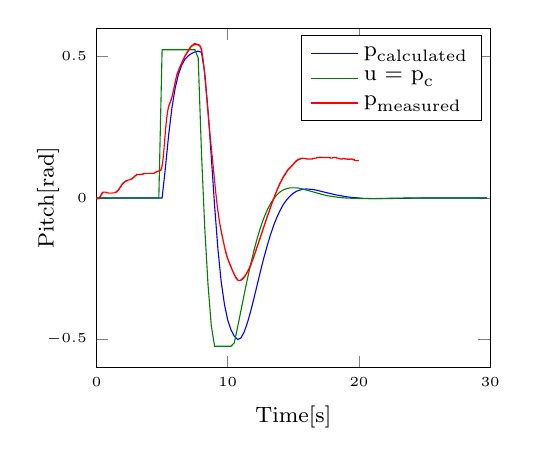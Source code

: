 % This file was created by matlab2tikz.
%
%The latest updates can be retrieved from
%  http://www.mathworks.com/matlabcentral/fileexchange/22022-matlab2tikz-matlab2tikz
%where you can also make suggestions and rate matlab2tikz.
%
\begin{tikzpicture}

\begin{axis}[%
width = 5cm,
at={(0.758in,0.488in)},
scale only axis,
xmin=0,
xmax=30,
xlabel={\footnotesize{Time[s]}},
ymin=-0.6,
ymax=0.6,
ylabel={\footnotesize{Pitch[rad]}},
ylabel shift = -0.4cm,
axis background/.style={fill=white},
ticklabel style = {font=\tiny},
legend style={legend cell align=left, align=left, draw=black, font = \footnotesize}
]
\addplot [color=blue]
  table[row sep=crcr]{%
0	0\\
5	0\\
5.25	0.106\\
5.5	0.223\\
5.75	0.319\\
6	0.389\\
6.25	0.438\\
6.5	0.47\\
6.75	0.491\\
7	0.503\\
7.25	0.511\\
7.5	0.516\\
7.75	0.519\\
8	0.515\\
8.25	0.442\\
8.5	0.309\\
8.75	0.144\\
9	-0.027\\
9.25	-0.179\\
9.5	-0.295\\
9.75	-0.376\\
10	-0.431\\
10.25	-0.466\\
10.5	-0.488\\
10.75	-0.5\\
11	-0.495\\
11.25	-0.474\\
11.5	-0.441\\
11.75	-0.4\\
12	-0.354\\
12.5	-0.258\\
12.75	-0.212\\
13	-0.17\\
13.25	-0.131\\
13.5	-0.097\\
13.75	-0.068\\
14	-0.043\\
14.25	-0.022\\
14.5	-0.006\\
14.75	0.007\\
15	0.017\\
15.25	0.024\\
15.5	0.028\\
15.75	0.031\\
16	0.032\\
16.25	0.031\\
16.5	0.03\\
16.75	0.028\\
17.25	0.022\\
18.25	0.011\\
18.75	0.007\\
19.25	0.003\\
19.75	0.001\\
20.25	-0.001\\
21	-0.002\\
22	-0.002\\
25	0\\
29.75	0\\
};
\addlegendentry{$\text{p}_{\text{calculated}}$}

\addplot [color=black!50!green]
  table[row sep=crcr]{%
0	0\\
4.75	0\\
5	0.524\\
7.5	0.524\\
7.75	0.495\\
8	0.16\\
8.25	-0.106\\
8.5	-0.307\\
8.75	-0.452\\
9	-0.524\\
10.25	-0.524\\
10.5	-0.512\\
10.75	-0.457\\
11.25	-0.342\\
11.5	-0.286\\
11.75	-0.234\\
12	-0.185\\
12.25	-0.142\\
12.5	-0.104\\
12.75	-0.071\\
13	-0.043\\
13.25	-0.021\\
13.5	-0.003\\
13.75	0.011\\
14	0.022\\
14.25	0.029\\
14.5	0.033\\
14.75	0.036\\
15	0.036\\
15.25	0.036\\
15.5	0.034\\
15.75	0.031\\
16.25	0.025\\
17	0.015\\
17.5	0.009\\
18	0.005\\
18.5	0.002\\
19	-0.0\\
19.5	-0.001\\
20.25	-0.002\\
21.25	-0.002\\
23.5	-8.391e-05\\
26.25	0\\
29.75	0\\
};
\addlegendentry{$\text{u = p}_{\text{c}}$}

\addplot [color=red]
  table[row sep=crcr]{%
0	0\\
0.01	0\\
0.012	-0.002\\
0.058	-0.002\\
0.06	-0.003\\
0.128	-0.003\\
0.13	-0.002\\
0.19	-0.002\\
0.192	0\\
0.226	0\\
0.228	0.002\\
0.246	0.002\\
0.248	0.003\\
0.266	0.003\\
0.268	0.005\\
0.294	0.005\\
0.296	0.006\\
0.308	0.006\\
0.31	0.008\\
0.324	0.008\\
0.326	0.009\\
0.34	0.009\\
0.342	0.011\\
0.356	0.011\\
0.358	0.012\\
0.362	0.012\\
0.364	0.011\\
0.366	0.011\\
0.368	0.012\\
0.382	0.012\\
0.384	0.014\\
0.396	0.014\\
0.398	0.015\\
0.412	0.015\\
0.414	0.017\\
0.416	0.017\\
0.418	0.015\\
0.424	0.015\\
0.426	0.017\\
0.438	0.017\\
0.44	0.018\\
0.446	0.018\\
0.448	0.017\\
0.45	0.017\\
0.452	0.018\\
0.466	0.018\\
0.468	0.02\\
0.474	0.02\\
0.476	0.018\\
0.478	0.018\\
0.48	0.02\\
0.482	0.02\\
0.484	0.021\\
0.486	0.021\\
0.488	0.02\\
0.494	0.02\\
0.496	0.021\\
0.5	0.021\\
0.502	0.02\\
0.508	0.02\\
0.51	0.021\\
0.518	0.021\\
0.52	0.02\\
0.522	0.021\\
0.71	0.021\\
0.712	0.02\\
0.78	0.02\\
0.782	0.018\\
0.916	0.018\\
0.918	0.017\\
1.19	0.017\\
1.192	0.018\\
1.396	0.018\\
1.398	0.02\\
1.472	0.02\\
1.474	0.021\\
1.524	0.021\\
1.526	0.023\\
1.58	0.023\\
1.582	0.025\\
1.608	0.025\\
1.61	0.026\\
1.642	0.026\\
1.644	0.028\\
1.666	0.028\\
1.668	0.029\\
1.69	0.029\\
1.692	0.031\\
1.714	0.031\\
1.716	0.032\\
1.738	0.032\\
1.74	0.034\\
1.76	0.034\\
1.762	0.035\\
1.782	0.035\\
1.784	0.037\\
1.804	0.037\\
1.806	0.038\\
1.824	0.038\\
1.826	0.04\\
1.846	0.04\\
1.848	0.041\\
1.866	0.041\\
1.868	0.043\\
1.888	0.043\\
1.89	0.044\\
1.91	0.044\\
1.912	0.046\\
1.936	0.046\\
1.938	0.048\\
1.962	0.048\\
1.964	0.049\\
1.986	0.049\\
1.988	0.051\\
2.012	0.051\\
2.014	0.052\\
2.048	0.052\\
2.05	0.054\\
2.082	0.054\\
2.084	0.055\\
2.128	0.055\\
2.13	0.057\\
2.166	0.057\\
2.168	0.058\\
2.224	0.058\\
2.226	0.06\\
2.276	0.06\\
2.278	0.061\\
2.354	0.061\\
2.356	0.063\\
2.446	0.063\\
2.448	0.064\\
2.548	0.064\\
2.55	0.066\\
2.628	0.066\\
2.63	0.067\\
2.698	0.067\\
2.7	0.069\\
2.746	0.069\\
2.748	0.071\\
2.79	0.071\\
2.792	0.072\\
2.832	0.072\\
2.834	0.074\\
2.864	0.074\\
2.866	0.075\\
2.896	0.075\\
2.898	0.077\\
2.93	0.077\\
2.932	0.078\\
2.97	0.078\\
2.972	0.08\\
3.012	0.08\\
3.014	0.081\\
3.056	0.081\\
3.058	0.083\\
3.356	0.083\\
3.358	0.084\\
3.554	0.084\\
3.556	0.086\\
3.668	0.086\\
3.67	0.087\\
4.386	0.087\\
4.388	0.089\\
4.472	0.089\\
4.474	0.091\\
4.53	0.091\\
4.532	0.092\\
4.588	0.092\\
4.59	0.094\\
4.652	0.094\\
4.654	0.095\\
4.77	0.095\\
4.772	0.097\\
4.874	0.097\\
4.876	0.098\\
4.902	0.098\\
4.904	0.1\\
4.916	0.1\\
4.918	0.101\\
4.93	0.101\\
4.932	0.103\\
4.944	0.103\\
4.946	0.104\\
4.954	0.104\\
4.956	0.106\\
4.964	0.106\\
4.966	0.107\\
4.974	0.107\\
4.976	0.109\\
4.978	0.109\\
4.98	0.11\\
4.988	0.11\\
4.992	0.114\\
5	0.114\\
5.002	0.115\\
5.004	0.115\\
5.006	0.117\\
5.012	0.117\\
5.016	0.12\\
5.022	0.12\\
5.024	0.121\\
5.026	0.121\\
5.028	0.123\\
5.03	0.123\\
5.032	0.124\\
5.036	0.124\\
5.038	0.126\\
5.04	0.126\\
5.042	0.127\\
5.044	0.127\\
5.046	0.129\\
5.048	0.129\\
5.05	0.13\\
5.052	0.13\\
5.054	0.132\\
5.056	0.132\\
5.058	0.133\\
5.06	0.133\\
5.062	0.135\\
5.064	0.135\\
5.066	0.137\\
5.068	0.137\\
5.07	0.138\\
5.072	0.138\\
5.076	0.141\\
5.078	0.141\\
5.08	0.143\\
5.082	0.143\\
5.084	0.144\\
5.086	0.144\\
5.09	0.147\\
5.092	0.147\\
5.094	0.149\\
5.096	0.149\\
5.1	0.152\\
5.102	0.152\\
5.106	0.155\\
5.108	0.155\\
5.112	0.158\\
5.114	0.158\\
5.116	0.16\\
5.118	0.16\\
5.122	0.163\\
5.124	0.163\\
5.13	0.167\\
5.132	0.167\\
5.138	0.172\\
5.14	0.172\\
5.142	0.173\\
5.144	0.173\\
5.152	0.179\\
5.154	0.179\\
5.156	0.181\\
5.158	0.181\\
5.166	0.187\\
5.168	0.187\\
5.17	0.189\\
5.172	0.189\\
5.18	0.195\\
5.182	0.195\\
5.19	0.201\\
5.194	0.201\\
5.204	0.209\\
5.206	0.209\\
5.212	0.213\\
5.214	0.213\\
5.218	0.216\\
5.22	0.216\\
5.228	0.222\\
5.23	0.222\\
5.232	0.224\\
5.234	0.224\\
5.242	0.23\\
5.244	0.23\\
5.248	0.233\\
5.25	0.233\\
5.254	0.236\\
5.256	0.236\\
5.264	0.242\\
5.266	0.242\\
5.268	0.244\\
5.27	0.244\\
5.278	0.25\\
5.282	0.25\\
5.29	0.256\\
5.296	0.256\\
5.298	0.258\\
5.3	0.261\\
5.302	0.262\\
5.308	0.262\\
5.316	0.268\\
5.32	0.268\\
5.326	0.273\\
5.332	0.273\\
5.34	0.279\\
5.346	0.279\\
5.352	0.284\\
5.358	0.284\\
5.364	0.288\\
5.37	0.288\\
5.376	0.293\\
5.378	0.293\\
5.38	0.291\\
5.388	0.298\\
5.39	0.296\\
5.394	0.296\\
5.4	0.301\\
5.402	0.301\\
5.404	0.299\\
5.406	0.299\\
5.408	0.301\\
5.41	0.304\\
5.412	0.304\\
5.414	0.305\\
5.416	0.304\\
5.418	0.304\\
5.424	0.308\\
5.426	0.308\\
5.428	0.307\\
5.43	0.307\\
5.436	0.311\\
5.438	0.311\\
5.44	0.31\\
5.442	0.31\\
5.446	0.313\\
5.448	0.313\\
5.45	0.314\\
5.452	0.313\\
5.456	0.313\\
5.46	0.316\\
5.468	0.316\\
5.472	0.319\\
5.476	0.319\\
5.478	0.318\\
5.48	0.318\\
5.486	0.322\\
5.488	0.321\\
5.494	0.321\\
5.498	0.324\\
5.5	0.324\\
5.502	0.322\\
5.504	0.322\\
5.506	0.324\\
5.508	0.324\\
5.51	0.325\\
5.514	0.325\\
5.516	0.324\\
5.518	0.325\\
5.52	0.325\\
5.522	0.327\\
5.53	0.327\\
5.532	0.328\\
5.542	0.328\\
5.544	0.33\\
5.554	0.33\\
5.556	0.331\\
5.566	0.331\\
5.568	0.333\\
5.578	0.333\\
5.58	0.334\\
5.59	0.334\\
5.592	0.336\\
5.602	0.336\\
5.604	0.337\\
5.616	0.337\\
5.618	0.339\\
5.628	0.339\\
5.63	0.341\\
5.642	0.341\\
5.644	0.342\\
5.654	0.342\\
5.656	0.344\\
5.666	0.344\\
5.668	0.345\\
5.676	0.345\\
5.678	0.347\\
5.688	0.347\\
5.69	0.348\\
5.7	0.348\\
5.702	0.35\\
5.712	0.35\\
5.714	0.351\\
5.722	0.351\\
5.724	0.353\\
5.73	0.353\\
5.732	0.354\\
5.738	0.354\\
5.74	0.356\\
5.748	0.356\\
5.75	0.357\\
5.758	0.357\\
5.76	0.359\\
5.766	0.359\\
5.768	0.36\\
5.774	0.36\\
5.776	0.362\\
5.784	0.362\\
5.786	0.364\\
5.79	0.364\\
5.792	0.365\\
5.798	0.365\\
5.8	0.367\\
5.806	0.367\\
5.808	0.368\\
5.816	0.368\\
5.818	0.37\\
5.82	0.37\\
5.822	0.371\\
5.83	0.371\\
5.832	0.373\\
5.834	0.373\\
5.836	0.374\\
5.844	0.374\\
5.846	0.376\\
5.85	0.376\\
5.852	0.377\\
5.858	0.377\\
5.86	0.379\\
5.864	0.379\\
5.866	0.38\\
5.872	0.38\\
5.874	0.382\\
5.878	0.382\\
5.88	0.383\\
5.886	0.383\\
5.888	0.385\\
5.892	0.385\\
5.894	0.387\\
5.9	0.387\\
5.902	0.388\\
5.906	0.388\\
5.908	0.39\\
5.914	0.39\\
5.916	0.391\\
5.918	0.391\\
5.92	0.393\\
5.928	0.393\\
5.93	0.394\\
5.932	0.394\\
5.934	0.396\\
5.94	0.396\\
5.942	0.397\\
5.948	0.397\\
5.95	0.399\\
5.954	0.399\\
5.956	0.4\\
5.96	0.4\\
5.962	0.402\\
5.968	0.402\\
5.97	0.403\\
5.974	0.403\\
5.976	0.405\\
5.982	0.405\\
5.984	0.407\\
5.988	0.407\\
5.99	0.408\\
5.996	0.408\\
5.998	0.41\\
6.002	0.41\\
6.004	0.411\\
6.01	0.411\\
6.012	0.413\\
6.016	0.413\\
6.018	0.414\\
6.024	0.414\\
6.026	0.416\\
6.032	0.416\\
6.034	0.417\\
6.04	0.417\\
6.042	0.419\\
6.046	0.419\\
6.048	0.42\\
6.054	0.42\\
6.056	0.422\\
6.062	0.422\\
6.064	0.423\\
6.07	0.423\\
6.072	0.425\\
6.078	0.425\\
6.08	0.426\\
6.086	0.426\\
6.088	0.428\\
6.096	0.428\\
6.098	0.43\\
6.104	0.43\\
6.106	0.431\\
6.114	0.431\\
6.116	0.433\\
6.122	0.433\\
6.124	0.434\\
6.132	0.434\\
6.134	0.436\\
6.142	0.436\\
6.144	0.437\\
6.152	0.437\\
6.154	0.439\\
6.162	0.439\\
6.164	0.44\\
6.172	0.44\\
6.174	0.442\\
6.184	0.442\\
6.186	0.443\\
6.194	0.443\\
6.196	0.445\\
6.206	0.445\\
6.208	0.446\\
6.218	0.446\\
6.22	0.448\\
6.23	0.448\\
6.232	0.449\\
6.244	0.449\\
6.246	0.451\\
6.258	0.451\\
6.26	0.453\\
6.27	0.453\\
6.272	0.454\\
6.284	0.454\\
6.286	0.456\\
6.298	0.456\\
6.3	0.457\\
6.312	0.457\\
6.314	0.459\\
6.324	0.459\\
6.326	0.46\\
6.34	0.46\\
6.342	0.462\\
6.354	0.462\\
6.356	0.463\\
6.374	0.463\\
6.376	0.465\\
6.386	0.465\\
6.388	0.466\\
6.4	0.466\\
6.402	0.468\\
6.414	0.468\\
6.416	0.469\\
6.428	0.469\\
6.43	0.471\\
6.442	0.471\\
6.444	0.472\\
6.464	0.472\\
6.466	0.474\\
6.476	0.474\\
6.478	0.476\\
6.49	0.476\\
6.492	0.477\\
6.502	0.477\\
6.504	0.479\\
6.516	0.479\\
6.518	0.48\\
6.53	0.48\\
6.532	0.482\\
6.536	0.482\\
6.538	0.48\\
6.54	0.482\\
6.552	0.482\\
6.554	0.483\\
6.566	0.483\\
6.568	0.485\\
6.578	0.485\\
6.58	0.486\\
6.592	0.486\\
6.594	0.488\\
6.614	0.488\\
6.616	0.489\\
6.626	0.489\\
6.628	0.491\\
6.64	0.491\\
6.642	0.492\\
6.654	0.492\\
6.656	0.494\\
6.672	0.494\\
6.674	0.495\\
6.688	0.495\\
6.69	0.497\\
6.704	0.497\\
6.706	0.499\\
6.722	0.499\\
6.724	0.5\\
6.738	0.5\\
6.74	0.502\\
6.76	0.502\\
6.762	0.503\\
6.774	0.503\\
6.776	0.505\\
6.79	0.505\\
6.792	0.506\\
6.794	0.506\\
6.796	0.505\\
6.798	0.505\\
6.8	0.506\\
6.812	0.506\\
6.814	0.508\\
6.826	0.508\\
6.828	0.509\\
6.83	0.509\\
6.832	0.508\\
6.836	0.508\\
6.838	0.509\\
6.85	0.509\\
6.852	0.511\\
6.858	0.511\\
6.86	0.509\\
6.862	0.511\\
6.864	0.511\\
6.866	0.512\\
6.868	0.512\\
6.87	0.511\\
6.874	0.511\\
6.876	0.512\\
6.888	0.512\\
6.89	0.514\\
6.894	0.514\\
6.896	0.512\\
6.898	0.512\\
6.9	0.514\\
6.912	0.514\\
6.914	0.515\\
6.926	0.515\\
6.928	0.517\\
6.93	0.517\\
6.932	0.515\\
6.936	0.515\\
6.938	0.517\\
6.95	0.517\\
6.952	0.518\\
6.958	0.518\\
6.96	0.517\\
6.962	0.518\\
6.966	0.518\\
6.968	0.52\\
6.97	0.518\\
6.974	0.518\\
6.976	0.52\\
6.988	0.52\\
6.99	0.522\\
6.994	0.522\\
6.996	0.52\\
6.998	0.52\\
7	0.522\\
7.012	0.522\\
7.014	0.523\\
7.026	0.523\\
7.028	0.525\\
7.03	0.525\\
7.032	0.523\\
7.036	0.523\\
7.038	0.525\\
7.052	0.525\\
7.054	0.526\\
7.056	0.526\\
7.058	0.525\\
7.06	0.525\\
7.062	0.526\\
7.074	0.526\\
7.076	0.528\\
7.1	0.528\\
7.102	0.529\\
7.116	0.529\\
7.118	0.531\\
7.12	0.529\\
7.124	0.529\\
7.126	0.531\\
7.148	0.531\\
7.15	0.532\\
7.174	0.532\\
7.176	0.534\\
7.2	0.534\\
7.202	0.535\\
7.23	0.535\\
7.232	0.537\\
7.268	0.537\\
7.27	0.538\\
7.294	0.538\\
7.296	0.54\\
7.298	0.54\\
7.3	0.538\\
7.304	0.538\\
7.306	0.54\\
7.332	0.54\\
7.334	0.541\\
7.336	0.54\\
7.342	0.54\\
7.344	0.541\\
7.348	0.541\\
7.35	0.54\\
7.354	0.54\\
7.356	0.541\\
7.362	0.541\\
7.364	0.54\\
7.366	0.541\\
7.38	0.541\\
7.382	0.543\\
7.384	0.543\\
7.386	0.541\\
7.392	0.541\\
7.394	0.543\\
7.398	0.543\\
7.4	0.541\\
7.404	0.541\\
7.406	0.543\\
7.41	0.543\\
7.412	0.541\\
7.416	0.541\\
7.418	0.543\\
7.422	0.543\\
7.424	0.541\\
7.428	0.541\\
7.43	0.543\\
7.436	0.543\\
7.438	0.541\\
7.44	0.541\\
7.444	0.545\\
7.446	0.545\\
7.45	0.541\\
7.452	0.541\\
7.456	0.545\\
7.458	0.545\\
7.462	0.541\\
7.464	0.541\\
7.468	0.545\\
7.47	0.545\\
7.474	0.541\\
7.476	0.541\\
7.48	0.545\\
7.482	0.545\\
7.484	0.543\\
7.486	0.543\\
7.488	0.541\\
7.492	0.545\\
7.496	0.545\\
7.498	0.543\\
7.502	0.543\\
7.504	0.545\\
7.508	0.545\\
7.51	0.543\\
7.514	0.543\\
7.516	0.545\\
7.52	0.545\\
7.522	0.543\\
7.526	0.543\\
7.528	0.545\\
7.532	0.545\\
7.534	0.543\\
7.538	0.543\\
7.54	0.545\\
7.544	0.545\\
7.546	0.543\\
7.552	0.543\\
7.554	0.545\\
7.556	0.545\\
7.558	0.543\\
7.564	0.543\\
7.566	0.545\\
7.568	0.545\\
7.57	0.543\\
7.576	0.543\\
7.578	0.545\\
7.58	0.545\\
7.582	0.543\\
7.588	0.543\\
7.59	0.545\\
7.592	0.543\\
7.646	0.543\\
7.648	0.545\\
7.65	0.543\\
7.658	0.543\\
7.66	0.545\\
7.662	0.543\\
7.67	0.543\\
7.672	0.545\\
7.674	0.543\\
7.676	0.543\\
7.678	0.541\\
7.68	0.543\\
7.682	0.543\\
7.684	0.545\\
7.688	0.541\\
7.69	0.541\\
7.692	0.543\\
7.694	0.543\\
7.696	0.545\\
7.7	0.541\\
7.702	0.541\\
7.704	0.543\\
7.706	0.543\\
7.708	0.545\\
7.712	0.541\\
7.716	0.541\\
7.718	0.543\\
7.722	0.543\\
7.724	0.541\\
7.728	0.541\\
7.73	0.543\\
7.734	0.543\\
7.736	0.541\\
7.74	0.541\\
7.742	0.543\\
7.746	0.543\\
7.748	0.541\\
7.754	0.541\\
7.756	0.543\\
7.758	0.543\\
7.762	0.54\\
7.764	0.541\\
7.766	0.541\\
7.768	0.543\\
7.77	0.543\\
7.774	0.54\\
7.776	0.54\\
7.778	0.541\\
7.784	0.541\\
7.786	0.54\\
7.788	0.54\\
7.79	0.541\\
7.796	0.541\\
7.798	0.54\\
7.802	0.54\\
7.804	0.541\\
7.806	0.541\\
7.808	0.54\\
7.84	0.54\\
7.842	0.538\\
7.844	0.538\\
7.846	0.54\\
7.848	0.54\\
7.85	0.538\\
7.864	0.538\\
7.866	0.537\\
7.868	0.538\\
7.874	0.538\\
7.876	0.537\\
7.882	0.537\\
7.884	0.538\\
7.886	0.537\\
7.888	0.537\\
7.89	0.535\\
7.892	0.537\\
7.898	0.537\\
7.9	0.535\\
7.906	0.535\\
7.908	0.537\\
7.912	0.534\\
7.916	0.534\\
7.918	0.535\\
7.922	0.535\\
7.926	0.532\\
7.928	0.532\\
7.93	0.534\\
7.934	0.534\\
7.938	0.531\\
7.94	0.531\\
7.944	0.534\\
7.95	0.529\\
7.952	0.529\\
7.956	0.532\\
7.962	0.528\\
7.964	0.528\\
7.968	0.531\\
7.974	0.526\\
7.976	0.526\\
7.978	0.528\\
7.982	0.528\\
7.986	0.525\\
7.99	0.525\\
7.992	0.526\\
7.994	0.526\\
7.996	0.525\\
7.998	0.522\\
8	0.522\\
8.004	0.525\\
8.01	0.52\\
8.014	0.52\\
8.016	0.522\\
8.018	0.522\\
8.02	0.52\\
8.022	0.517\\
8.026	0.517\\
8.028	0.518\\
8.03	0.518\\
8.032	0.517\\
8.034	0.514\\
8.036	0.514\\
8.038	0.515\\
8.042	0.515\\
8.048	0.511\\
8.05	0.512\\
8.054	0.512\\
8.06	0.508\\
8.062	0.508\\
8.064	0.509\\
8.066	0.509\\
8.068	0.508\\
8.07	0.505\\
8.074	0.505\\
8.076	0.506\\
8.082	0.502\\
8.09	0.502\\
8.096	0.497\\
8.102	0.497\\
8.106	0.494\\
8.112	0.494\\
8.118	0.489\\
8.124	0.489\\
8.128	0.486\\
8.13	0.486\\
8.132	0.485\\
8.136	0.485\\
8.14	0.482\\
8.146	0.482\\
8.154	0.476\\
8.16	0.476\\
8.166	0.471\\
8.17	0.471\\
8.176	0.466\\
8.182	0.466\\
8.188	0.462\\
8.194	0.462\\
8.196	0.46\\
8.198	0.457\\
8.2	0.456\\
8.206	0.456\\
8.214	0.449\\
8.216	0.449\\
8.218	0.451\\
8.22	0.449\\
8.222	0.446\\
8.224	0.445\\
8.23	0.445\\
8.232	0.443\\
8.234	0.44\\
8.236	0.439\\
8.242	0.439\\
8.244	0.437\\
8.246	0.434\\
8.248	0.433\\
8.254	0.433\\
8.258	0.43\\
8.26	0.426\\
8.266	0.426\\
8.27	0.423\\
8.272	0.42\\
8.28	0.42\\
8.284	0.414\\
8.292	0.414\\
8.294	0.411\\
8.298	0.408\\
8.304	0.408\\
8.308	0.402\\
8.316	0.402\\
8.32	0.396\\
8.326	0.396\\
8.33	0.393\\
8.332	0.39\\
8.338	0.39\\
8.342	0.387\\
8.344	0.383\\
8.346	0.382\\
8.352	0.382\\
8.354	0.38\\
8.356	0.377\\
8.358	0.376\\
8.364	0.376\\
8.366	0.374\\
8.368	0.371\\
8.37	0.37\\
8.374	0.37\\
8.382	0.364\\
8.384	0.364\\
8.386	0.362\\
8.388	0.362\\
8.396	0.356\\
8.398	0.356\\
8.4	0.354\\
8.402	0.354\\
8.408	0.35\\
8.41	0.35\\
8.414	0.347\\
8.416	0.347\\
8.422	0.342\\
8.424	0.342\\
8.428	0.339\\
8.43	0.339\\
8.436	0.334\\
8.438	0.334\\
8.442	0.331\\
8.444	0.331\\
8.45	0.327\\
8.452	0.327\\
8.454	0.325\\
8.456	0.325\\
8.464	0.319\\
8.466	0.319\\
8.472	0.314\\
8.474	0.314\\
8.476	0.313\\
8.478	0.313\\
8.486	0.307\\
8.49	0.307\\
8.498	0.301\\
8.5	0.301\\
8.502	0.299\\
8.504	0.299\\
8.51	0.295\\
8.512	0.295\\
8.514	0.293\\
8.516	0.293\\
8.524	0.287\\
8.526	0.287\\
8.528	0.285\\
8.53	0.285\\
8.536	0.281\\
8.538	0.281\\
8.54	0.279\\
8.542	0.279\\
8.548	0.275\\
8.55	0.275\\
8.554	0.272\\
8.556	0.272\\
8.56	0.268\\
8.562	0.268\\
8.568	0.264\\
8.572	0.264\\
8.58	0.258\\
8.584	0.258\\
8.586	0.256\\
8.588	0.256\\
8.59	0.255\\
8.592	0.252\\
8.596	0.252\\
8.598	0.25\\
8.6	0.25\\
8.602	0.249\\
8.604	0.245\\
8.608	0.245\\
8.61	0.244\\
8.612	0.244\\
8.618	0.239\\
8.62	0.239\\
8.622	0.238\\
8.624	0.238\\
8.63	0.233\\
8.634	0.233\\
8.642	0.227\\
8.646	0.227\\
8.648	0.225\\
8.65	0.225\\
8.656	0.221\\
8.66	0.221\\
8.668	0.215\\
8.672	0.215\\
8.678	0.21\\
8.68	0.21\\
8.682	0.209\\
8.684	0.209\\
8.688	0.206\\
8.69	0.206\\
8.692	0.204\\
8.694	0.204\\
8.696	0.202\\
8.698	0.202\\
8.704	0.198\\
8.708	0.198\\
8.714	0.193\\
8.716	0.193\\
8.718	0.192\\
8.72	0.192\\
8.726	0.187\\
8.732	0.187\\
8.74	0.181\\
8.744	0.181\\
8.75	0.176\\
8.754	0.176\\
8.756	0.175\\
8.758	0.175\\
8.76	0.173\\
8.762	0.17\\
8.768	0.17\\
8.776	0.164\\
8.782	0.164\\
8.784	0.161\\
8.786	0.16\\
8.792	0.16\\
8.8	0.153\\
8.806	0.153\\
8.808	0.15\\
8.812	0.147\\
8.818	0.147\\
8.826	0.141\\
8.832	0.141\\
8.834	0.138\\
8.836	0.137\\
8.842	0.137\\
8.846	0.133\\
8.848	0.13\\
8.856	0.13\\
8.858	0.127\\
8.862	0.124\\
8.868	0.124\\
8.87	0.123\\
8.872	0.12\\
8.874	0.118\\
8.88	0.118\\
8.886	0.114\\
8.892	0.114\\
8.894	0.112\\
8.896	0.109\\
8.898	0.107\\
8.904	0.107\\
8.912	0.101\\
8.918	0.101\\
8.92	0.098\\
8.924	0.095\\
8.93	0.095\\
8.932	0.094\\
8.934	0.091\\
8.936	0.089\\
8.942	0.089\\
8.948	0.084\\
8.954	0.084\\
8.956	0.083\\
8.958	0.08\\
8.96	0.078\\
8.966	0.078\\
8.974	0.072\\
8.98	0.072\\
8.982	0.069\\
8.986	0.066\\
8.992	0.066\\
8.994	0.064\\
8.996	0.061\\
8.998	0.061\\
9	0.06\\
9.004	0.06\\
9.01	0.055\\
9.014	0.055\\
9.016	0.054\\
9.018	0.054\\
9.02	0.051\\
9.022	0.049\\
9.028	0.049\\
9.036	0.043\\
9.04	0.043\\
9.046	0.038\\
9.05	0.038\\
9.052	0.037\\
9.054	0.037\\
9.06	0.032\\
9.064	0.032\\
9.07	0.028\\
9.072	0.028\\
9.074	0.026\\
9.078	0.026\\
9.084	0.021\\
9.088	0.021\\
9.094	0.017\\
9.096	0.017\\
9.098	0.015\\
9.102	0.015\\
9.108	0.011\\
9.112	0.011\\
9.116	0.008\\
9.118	0.008\\
9.12	0.006\\
9.122	0.006\\
9.124	0.005\\
9.126	0.005\\
9.13	0.002\\
9.132	0.002\\
9.134	0\\
9.136	0\\
9.138	-0.002\\
9.14	-0.002\\
9.144	-0.005\\
9.148	-0.005\\
9.154	-0.009\\
9.16	-0.009\\
9.166	-0.014\\
9.168	-0.014\\
9.17	-0.015\\
9.174	-0.015\\
9.18	-0.02\\
9.186	-0.02\\
9.192	-0.025\\
9.198	-0.025\\
9.204	-0.029\\
9.21	-0.029\\
9.216	-0.034\\
9.222	-0.034\\
9.228	-0.038\\
9.236	-0.038\\
9.242	-0.043\\
9.248	-0.043\\
9.254	-0.048\\
9.26	-0.048\\
9.264	-0.051\\
9.266	-0.051\\
9.268	-0.052\\
9.274	-0.052\\
9.278	-0.055\\
9.284	-0.055\\
9.288	-0.058\\
9.29	-0.058\\
9.292	-0.06\\
9.296	-0.06\\
9.298	-0.061\\
9.3	-0.061\\
9.302	-0.063\\
9.306	-0.063\\
9.308	-0.064\\
9.31	-0.064\\
9.312	-0.066\\
9.314	-0.066\\
9.316	-0.067\\
9.322	-0.067\\
9.326	-0.071\\
9.332	-0.071\\
9.336	-0.074\\
9.338	-0.074\\
9.34	-0.075\\
9.346	-0.075\\
9.348	-0.077\\
9.35	-0.077\\
9.352	-0.078\\
9.358	-0.078\\
9.362	-0.081\\
9.368	-0.081\\
9.37	-0.083\\
9.372	-0.083\\
9.374	-0.084\\
9.376	-0.084\\
9.378	-0.086\\
9.384	-0.086\\
9.388	-0.089\\
9.396	-0.089\\
9.4	-0.092\\
9.406	-0.092\\
9.408	-0.094\\
9.41	-0.094\\
9.412	-0.095\\
9.42	-0.095\\
9.424	-0.098\\
9.43	-0.098\\
9.432	-0.1\\
9.434	-0.1\\
9.436	-0.101\\
9.442	-0.101\\
9.444	-0.103\\
9.448	-0.103\\
9.45	-0.104\\
9.454	-0.104\\
9.456	-0.106\\
9.46	-0.106\\
9.462	-0.107\\
9.466	-0.107\\
9.468	-0.109\\
9.472	-0.109\\
9.474	-0.11\\
9.478	-0.11\\
9.48	-0.112\\
9.486	-0.112\\
9.488	-0.114\\
9.492	-0.114\\
9.494	-0.115\\
9.498	-0.115\\
9.5	-0.117\\
9.504	-0.117\\
9.506	-0.118\\
9.512	-0.118\\
9.514	-0.12\\
9.518	-0.12\\
9.52	-0.121\\
9.526	-0.121\\
9.528	-0.123\\
9.53	-0.123\\
9.532	-0.124\\
9.538	-0.124\\
9.54	-0.126\\
9.544	-0.126\\
9.546	-0.127\\
9.552	-0.127\\
9.554	-0.129\\
9.556	-0.129\\
9.558	-0.13\\
9.564	-0.13\\
9.566	-0.132\\
9.57	-0.132\\
9.572	-0.133\\
9.578	-0.133\\
9.58	-0.135\\
9.584	-0.135\\
9.586	-0.137\\
9.592	-0.137\\
9.594	-0.138\\
9.6	-0.138\\
9.602	-0.14\\
9.606	-0.14\\
9.608	-0.141\\
9.612	-0.141\\
9.614	-0.143\\
9.62	-0.143\\
9.622	-0.144\\
9.626	-0.144\\
9.628	-0.146\\
9.634	-0.146\\
9.636	-0.147\\
9.64	-0.147\\
9.642	-0.149\\
9.648	-0.149\\
9.65	-0.15\\
9.654	-0.15\\
9.656	-0.152\\
9.662	-0.152\\
9.664	-0.153\\
9.668	-0.153\\
9.67	-0.155\\
9.674	-0.155\\
9.676	-0.156\\
9.684	-0.156\\
9.686	-0.158\\
9.688	-0.158\\
9.69	-0.16\\
9.698	-0.16\\
9.7	-0.161\\
9.702	-0.161\\
9.704	-0.163\\
9.712	-0.163\\
9.714	-0.164\\
9.718	-0.164\\
9.72	-0.166\\
9.726	-0.166\\
9.728	-0.167\\
9.732	-0.167\\
9.734	-0.169\\
9.74	-0.169\\
9.742	-0.17\\
9.746	-0.17\\
9.748	-0.172\\
9.754	-0.172\\
9.756	-0.173\\
9.762	-0.173\\
9.764	-0.175\\
9.77	-0.175\\
9.772	-0.176\\
9.778	-0.176\\
9.78	-0.178\\
9.784	-0.178\\
9.786	-0.179\\
9.792	-0.179\\
9.794	-0.181\\
9.802	-0.181\\
9.804	-0.183\\
9.808	-0.183\\
9.81	-0.184\\
9.818	-0.184\\
9.82	-0.186\\
9.824	-0.186\\
9.826	-0.187\\
9.834	-0.187\\
9.836	-0.189\\
9.842	-0.189\\
9.844	-0.19\\
9.85	-0.19\\
9.852	-0.192\\
9.858	-0.192\\
9.86	-0.193\\
9.868	-0.193\\
9.87	-0.195\\
9.876	-0.195\\
9.878	-0.196\\
9.886	-0.196\\
9.888	-0.198\\
9.894	-0.198\\
9.896	-0.199\\
9.904	-0.199\\
9.906	-0.201\\
9.912	-0.201\\
9.914	-0.202\\
9.924	-0.202\\
9.926	-0.204\\
9.934	-0.204\\
9.936	-0.206\\
9.944	-0.206\\
9.946	-0.207\\
9.954	-0.207\\
9.956	-0.209\\
9.964	-0.209\\
9.966	-0.21\\
9.976	-0.21\\
9.978	-0.212\\
9.988	-0.212\\
9.99	-0.213\\
9.998	-0.213\\
10	-0.215\\
10.01	-0.215\\
10.012	-0.216\\
10.02	-0.216\\
10.022	-0.218\\
10.032	-0.218\\
10.034	-0.219\\
10.044	-0.219\\
10.046	-0.221\\
10.058	-0.221\\
10.06	-0.222\\
10.07	-0.222\\
10.072	-0.224\\
10.084	-0.224\\
10.086	-0.225\\
10.096	-0.225\\
10.098	-0.227\\
10.11	-0.227\\
10.112	-0.229\\
10.122	-0.229\\
10.124	-0.23\\
10.136	-0.23\\
10.138	-0.232\\
10.15	-0.232\\
10.152	-0.233\\
10.162	-0.233\\
10.164	-0.235\\
10.176	-0.235\\
10.178	-0.236\\
10.19	-0.236\\
10.192	-0.238\\
10.202	-0.238\\
10.204	-0.239\\
10.216	-0.239\\
10.218	-0.241\\
10.23	-0.241\\
10.232	-0.242\\
10.246	-0.242\\
10.248	-0.244\\
10.26	-0.244\\
10.262	-0.245\\
10.274	-0.245\\
10.276	-0.247\\
10.286	-0.247\\
10.288	-0.249\\
10.3	-0.249\\
10.302	-0.25\\
10.312	-0.25\\
10.314	-0.252\\
10.328	-0.252\\
10.33	-0.253\\
10.34	-0.253\\
10.342	-0.255\\
10.356	-0.255\\
10.358	-0.256\\
10.37	-0.256\\
10.372	-0.258\\
10.384	-0.258\\
10.386	-0.259\\
10.396	-0.259\\
10.398	-0.261\\
10.414	-0.261\\
10.416	-0.262\\
10.43	-0.262\\
10.432	-0.264\\
10.446	-0.264\\
10.448	-0.265\\
10.46	-0.265\\
10.462	-0.267\\
10.476	-0.267\\
10.478	-0.268\\
10.49	-0.268\\
10.492	-0.27\\
10.508	-0.27\\
10.51	-0.272\\
10.524	-0.272\\
10.526	-0.273\\
10.54	-0.273\\
10.542	-0.275\\
10.554	-0.275\\
10.556	-0.276\\
10.572	-0.276\\
10.574	-0.278\\
10.59	-0.278\\
10.592	-0.279\\
10.608	-0.279\\
10.61	-0.281\\
10.63	-0.281\\
10.632	-0.282\\
10.65	-0.282\\
10.652	-0.284\\
10.672	-0.284\\
10.674	-0.285\\
10.696	-0.285\\
10.698	-0.287\\
10.726	-0.287\\
10.728	-0.288\\
10.758	-0.288\\
10.76	-0.29\\
10.798	-0.29\\
10.8	-0.291\\
10.982	-0.291\\
10.984	-0.29\\
11.032	-0.29\\
11.034	-0.288\\
11.076	-0.288\\
11.078	-0.287\\
11.118	-0.287\\
11.12	-0.285\\
11.154	-0.285\\
11.156	-0.284\\
11.182	-0.284\\
11.184	-0.282\\
11.214	-0.282\\
11.216	-0.281\\
11.24	-0.281\\
11.242	-0.279\\
11.268	-0.279\\
11.27	-0.278\\
11.294	-0.278\\
11.296	-0.276\\
11.314	-0.276\\
11.316	-0.275\\
11.338	-0.275\\
11.34	-0.273\\
11.36	-0.273\\
11.362	-0.272\\
11.378	-0.272\\
11.38	-0.27\\
11.4	-0.27\\
11.402	-0.268\\
11.42	-0.268\\
11.422	-0.267\\
11.438	-0.267\\
11.44	-0.265\\
11.458	-0.265\\
11.46	-0.264\\
11.476	-0.264\\
11.478	-0.262\\
11.494	-0.262\\
11.496	-0.261\\
11.514	-0.261\\
11.516	-0.259\\
11.53	-0.259\\
11.532	-0.258\\
11.548	-0.258\\
11.55	-0.256\\
11.566	-0.256\\
11.568	-0.255\\
11.582	-0.255\\
11.584	-0.253\\
11.598	-0.253\\
11.6	-0.252\\
11.614	-0.252\\
11.616	-0.25\\
11.628	-0.25\\
11.63	-0.249\\
11.646	-0.249\\
11.648	-0.247\\
11.66	-0.247\\
11.662	-0.245\\
11.676	-0.245\\
11.678	-0.244\\
11.69	-0.244\\
11.692	-0.242\\
11.704	-0.242\\
11.706	-0.241\\
11.718	-0.241\\
11.72	-0.239\\
11.732	-0.239\\
11.734	-0.238\\
11.744	-0.238\\
11.746	-0.236\\
11.758	-0.236\\
11.76	-0.235\\
11.772	-0.235\\
11.774	-0.233\\
11.786	-0.233\\
11.788	-0.232\\
11.798	-0.232\\
11.8	-0.23\\
11.812	-0.23\\
11.814	-0.229\\
11.824	-0.229\\
11.826	-0.227\\
11.836	-0.227\\
11.838	-0.225\\
11.848	-0.225\\
11.85	-0.224\\
11.86	-0.224\\
11.862	-0.222\\
11.874	-0.222\\
11.876	-0.221\\
11.886	-0.221\\
11.888	-0.219\\
11.898	-0.219\\
11.9	-0.218\\
11.91	-0.218\\
11.912	-0.216\\
11.924	-0.216\\
11.926	-0.215\\
11.936	-0.215\\
11.938	-0.213\\
11.948	-0.213\\
11.95	-0.212\\
11.962	-0.212\\
11.964	-0.21\\
11.972	-0.21\\
11.974	-0.209\\
11.984	-0.209\\
11.986	-0.207\\
11.994	-0.207\\
11.996	-0.206\\
12.006	-0.206\\
12.008	-0.204\\
12.018	-0.204\\
12.02	-0.202\\
12.03	-0.202\\
12.032	-0.201\\
12.04	-0.201\\
12.042	-0.199\\
12.052	-0.199\\
12.054	-0.198\\
12.064	-0.198\\
12.066	-0.196\\
12.076	-0.196\\
12.078	-0.195\\
12.086	-0.195\\
12.088	-0.193\\
12.098	-0.193\\
12.1	-0.192\\
12.108	-0.192\\
12.11	-0.19\\
12.12	-0.19\\
12.122	-0.189\\
12.132	-0.189\\
12.134	-0.187\\
12.144	-0.187\\
12.146	-0.186\\
12.154	-0.186\\
12.156	-0.184\\
12.164	-0.184\\
12.166	-0.183\\
12.174	-0.183\\
12.176	-0.181\\
12.186	-0.181\\
12.188	-0.179\\
12.198	-0.179\\
12.2	-0.178\\
12.208	-0.178\\
12.21	-0.176\\
12.218	-0.176\\
12.22	-0.175\\
12.23	-0.175\\
12.232	-0.173\\
12.24	-0.173\\
12.242	-0.172\\
12.252	-0.172\\
12.254	-0.17\\
12.262	-0.17\\
12.264	-0.169\\
12.274	-0.169\\
12.276	-0.167\\
12.286	-0.167\\
12.288	-0.166\\
12.298	-0.166\\
12.3	-0.164\\
12.308	-0.164\\
12.31	-0.163\\
12.32	-0.163\\
12.322	-0.161\\
12.33	-0.161\\
12.332	-0.16\\
12.34	-0.16\\
12.342	-0.158\\
12.352	-0.158\\
12.354	-0.156\\
12.362	-0.156\\
12.364	-0.155\\
12.372	-0.155\\
12.374	-0.153\\
12.384	-0.153\\
12.386	-0.152\\
12.394	-0.152\\
12.396	-0.15\\
12.406	-0.15\\
12.408	-0.149\\
12.418	-0.149\\
12.42	-0.147\\
12.43	-0.147\\
12.432	-0.146\\
12.44	-0.146\\
12.442	-0.144\\
12.452	-0.144\\
12.454	-0.143\\
12.464	-0.143\\
12.466	-0.141\\
12.474	-0.141\\
12.476	-0.14\\
12.486	-0.14\\
12.488	-0.138\\
12.496	-0.138\\
12.498	-0.137\\
12.508	-0.137\\
12.51	-0.135\\
12.518	-0.135\\
12.52	-0.133\\
12.528	-0.133\\
12.53	-0.132\\
12.54	-0.132\\
12.542	-0.13\\
12.55	-0.13\\
12.552	-0.129\\
12.562	-0.129\\
12.564	-0.127\\
12.572	-0.127\\
12.574	-0.126\\
12.584	-0.126\\
12.586	-0.124\\
12.596	-0.124\\
12.598	-0.123\\
12.606	-0.123\\
12.608	-0.121\\
12.616	-0.121\\
12.618	-0.12\\
12.628	-0.12\\
12.63	-0.118\\
12.64	-0.118\\
12.642	-0.117\\
12.65	-0.117\\
12.652	-0.115\\
12.66	-0.115\\
12.662	-0.114\\
12.672	-0.114\\
12.674	-0.112\\
12.682	-0.112\\
12.684	-0.11\\
12.694	-0.11\\
12.696	-0.109\\
12.704	-0.109\\
12.706	-0.107\\
12.716	-0.107\\
12.718	-0.106\\
12.726	-0.106\\
12.728	-0.104\\
12.738	-0.104\\
12.74	-0.103\\
12.75	-0.103\\
12.752	-0.101\\
12.762	-0.101\\
12.764	-0.1\\
12.772	-0.1\\
12.774	-0.098\\
12.784	-0.098\\
12.786	-0.097\\
12.794	-0.097\\
12.796	-0.095\\
12.806	-0.095\\
12.808	-0.094\\
12.816	-0.094\\
12.818	-0.092\\
12.828	-0.092\\
12.83	-0.091\\
12.838	-0.091\\
12.84	-0.089\\
12.848	-0.089\\
12.85	-0.087\\
12.86	-0.087\\
12.862	-0.086\\
12.87	-0.086\\
12.872	-0.084\\
12.88	-0.084\\
12.882	-0.083\\
12.892	-0.083\\
12.894	-0.081\\
12.904	-0.081\\
12.906	-0.08\\
12.914	-0.08\\
12.916	-0.078\\
12.924	-0.078\\
12.926	-0.077\\
12.936	-0.077\\
12.938	-0.075\\
12.948	-0.075\\
12.95	-0.074\\
12.96	-0.074\\
12.962	-0.072\\
12.97	-0.072\\
12.972	-0.071\\
12.982	-0.071\\
12.984	-0.069\\
12.992	-0.069\\
12.994	-0.067\\
13.004	-0.067\\
13.006	-0.066\\
13.016	-0.066\\
13.018	-0.064\\
13.028	-0.064\\
13.03	-0.063\\
13.038	-0.063\\
13.04	-0.061\\
13.05	-0.061\\
13.052	-0.06\\
13.06	-0.06\\
13.062	-0.058\\
13.074	-0.058\\
13.076	-0.057\\
13.086	-0.057\\
13.088	-0.055\\
13.098	-0.055\\
13.1	-0.054\\
13.108	-0.054\\
13.11	-0.052\\
13.12	-0.052\\
13.122	-0.051\\
13.132	-0.051\\
13.134	-0.049\\
13.144	-0.049\\
13.146	-0.048\\
13.156	-0.048\\
13.158	-0.046\\
13.168	-0.046\\
13.17	-0.044\\
13.18	-0.044\\
13.182	-0.043\\
13.19	-0.043\\
13.192	-0.041\\
13.202	-0.041\\
13.204	-0.04\\
13.214	-0.04\\
13.216	-0.038\\
13.226	-0.038\\
13.228	-0.037\\
13.238	-0.037\\
13.24	-0.035\\
13.25	-0.035\\
13.252	-0.034\\
13.262	-0.034\\
13.264	-0.032\\
13.272	-0.032\\
13.274	-0.031\\
13.284	-0.031\\
13.286	-0.029\\
13.296	-0.029\\
13.298	-0.028\\
13.308	-0.028\\
13.31	-0.026\\
13.32	-0.026\\
13.322	-0.025\\
13.332	-0.025\\
13.334	-0.023\\
13.342	-0.023\\
13.344	-0.021\\
13.354	-0.021\\
13.356	-0.02\\
13.366	-0.02\\
13.368	-0.018\\
13.378	-0.018\\
13.38	-0.017\\
13.39	-0.017\\
13.392	-0.015\\
13.402	-0.015\\
13.404	-0.014\\
13.414	-0.014\\
13.416	-0.012\\
13.426	-0.012\\
13.428	-0.011\\
13.438	-0.011\\
13.44	-0.009\\
13.45	-0.009\\
13.452	-0.008\\
13.464	-0.008\\
13.466	-0.006\\
13.476	-0.006\\
13.478	-0.005\\
13.488	-0.005\\
13.49	-0.003\\
13.5	-0.003\\
13.502	-0.002\\
13.512	-0.002\\
13.514	0\\
13.524	0\\
13.526	0.002\\
13.536	0.002\\
13.538	0.003\\
13.55	0.003\\
13.552	0.005\\
13.562	0.005\\
13.564	0.006\\
13.576	0.006\\
13.578	0.008\\
13.588	0.008\\
13.59	0.009\\
13.602	0.009\\
13.604	0.011\\
13.614	0.011\\
13.616	0.012\\
13.628	0.012\\
13.63	0.014\\
13.64	0.014\\
13.642	0.015\\
13.654	0.015\\
13.656	0.017\\
13.666	0.017\\
13.668	0.018\\
13.68	0.018\\
13.682	0.02\\
13.692	0.02\\
13.694	0.021\\
13.706	0.021\\
13.708	0.023\\
13.72	0.023\\
13.722	0.025\\
13.734	0.025\\
13.736	0.026\\
13.748	0.026\\
13.75	0.028\\
13.764	0.028\\
13.766	0.029\\
13.776	0.029\\
13.778	0.031\\
13.792	0.031\\
13.794	0.032\\
13.804	0.032\\
13.806	0.034\\
13.82	0.034\\
13.822	0.035\\
13.832	0.035\\
13.834	0.037\\
13.848	0.037\\
13.85	0.038\\
13.86	0.038\\
13.862	0.04\\
13.874	0.04\\
13.876	0.041\\
13.888	0.041\\
13.89	0.043\\
13.904	0.043\\
13.906	0.044\\
13.918	0.044\\
13.92	0.046\\
13.934	0.046\\
13.936	0.048\\
13.948	0.048\\
13.95	0.049\\
13.962	0.049\\
13.964	0.051\\
13.978	0.051\\
13.98	0.052\\
13.994	0.052\\
13.996	0.054\\
14.01	0.054\\
14.012	0.055\\
14.028	0.055\\
14.03	0.057\\
14.046	0.057\\
14.048	0.058\\
14.062	0.058\\
14.064	0.06\\
14.078	0.06\\
14.08	0.061\\
14.096	0.061\\
14.098	0.063\\
14.116	0.063\\
14.118	0.064\\
14.134	0.064\\
14.136	0.066\\
14.15	0.066\\
14.152	0.067\\
14.17	0.067\\
14.172	0.069\\
14.188	0.069\\
14.19	0.071\\
14.208	0.071\\
14.21	0.072\\
14.228	0.072\\
14.23	0.074\\
14.248	0.074\\
14.25	0.075\\
14.264	0.075\\
14.266	0.077\\
14.286	0.077\\
14.288	0.078\\
14.304	0.078\\
14.306	0.08\\
14.324	0.08\\
14.326	0.081\\
14.344	0.081\\
14.346	0.083\\
14.364	0.083\\
14.366	0.084\\
14.384	0.084\\
14.386	0.086\\
14.406	0.086\\
14.408	0.087\\
14.424	0.087\\
14.426	0.089\\
14.446	0.089\\
14.448	0.091\\
14.466	0.091\\
14.468	0.092\\
14.49	0.092\\
14.492	0.094\\
14.51	0.094\\
14.512	0.095\\
14.536	0.095\\
14.538	0.097\\
14.56	0.097\\
14.562	0.098\\
14.586	0.098\\
14.588	0.1\\
14.608	0.1\\
14.61	0.101\\
14.638	0.101\\
14.64	0.103\\
14.666	0.103\\
14.668	0.104\\
14.702	0.104\\
14.704	0.106\\
14.73	0.106\\
14.732	0.107\\
14.762	0.107\\
14.764	0.109\\
14.79	0.109\\
14.792	0.11\\
14.832	0.11\\
14.834	0.112\\
14.862	0.112\\
14.864	0.114\\
14.9	0.114\\
14.902	0.115\\
14.928	0.115\\
14.93	0.117\\
14.958	0.117\\
14.96	0.118\\
14.984	0.118\\
14.986	0.12\\
15.014	0.12\\
15.016	0.121\\
15.042	0.121\\
15.044	0.123\\
15.07	0.123\\
15.072	0.124\\
15.098	0.124\\
15.1	0.126\\
15.13	0.126\\
15.132	0.127\\
15.16	0.127\\
15.162	0.129\\
15.196	0.129\\
15.198	0.13\\
15.23	0.13\\
15.232	0.132\\
15.274	0.132\\
15.276	0.133\\
15.318	0.133\\
15.32	0.135\\
15.376	0.135\\
15.378	0.137\\
15.46	0.137\\
15.462	0.138\\
15.546	0.138\\
15.548	0.14\\
15.672	0.14\\
15.674	0.141\\
15.696	0.141\\
15.698	0.14\\
15.7	0.14\\
15.702	0.141\\
15.722	0.141\\
15.724	0.14\\
15.73	0.14\\
15.732	0.141\\
15.734	0.141\\
15.736	0.14\\
15.976	0.14\\
15.978	0.138\\
16.46	0.138\\
16.462	0.14\\
16.63	0.14\\
16.632	0.141\\
16.77	0.141\\
16.772	0.143\\
16.996	0.143\\
16.998	0.144\\
17.002	0.144\\
17.004	0.143\\
17.008	0.143\\
17.01	0.144\\
17.1	0.144\\
17.102	0.143\\
17.812	0.143\\
17.814	0.141\\
17.818	0.141\\
17.82	0.143\\
17.824	0.143\\
17.826	0.141\\
18	0.141\\
18.002	0.143\\
18.298	0.143\\
18.3	0.141\\
18.41	0.141\\
18.412	0.14\\
18.54	0.14\\
18.542	0.138\\
18.772	0.138\\
18.774	0.14\\
18.926	0.14\\
18.928	0.138\\
19.114	0.138\\
19.116	0.137\\
19.306	0.137\\
19.308	0.138\\
19.452	0.138\\
19.454	0.137\\
19.562	0.137\\
19.564	0.135\\
19.654	0.135\\
19.656	0.133\\
19.742	0.133\\
19.744	0.132\\
19.92	0.132\\
19.922	0.133\\
20	0.133\\
};
\addlegendentry{$\text{p}_{\text{measured}}$}

\end{axis}
\end{tikzpicture}%
